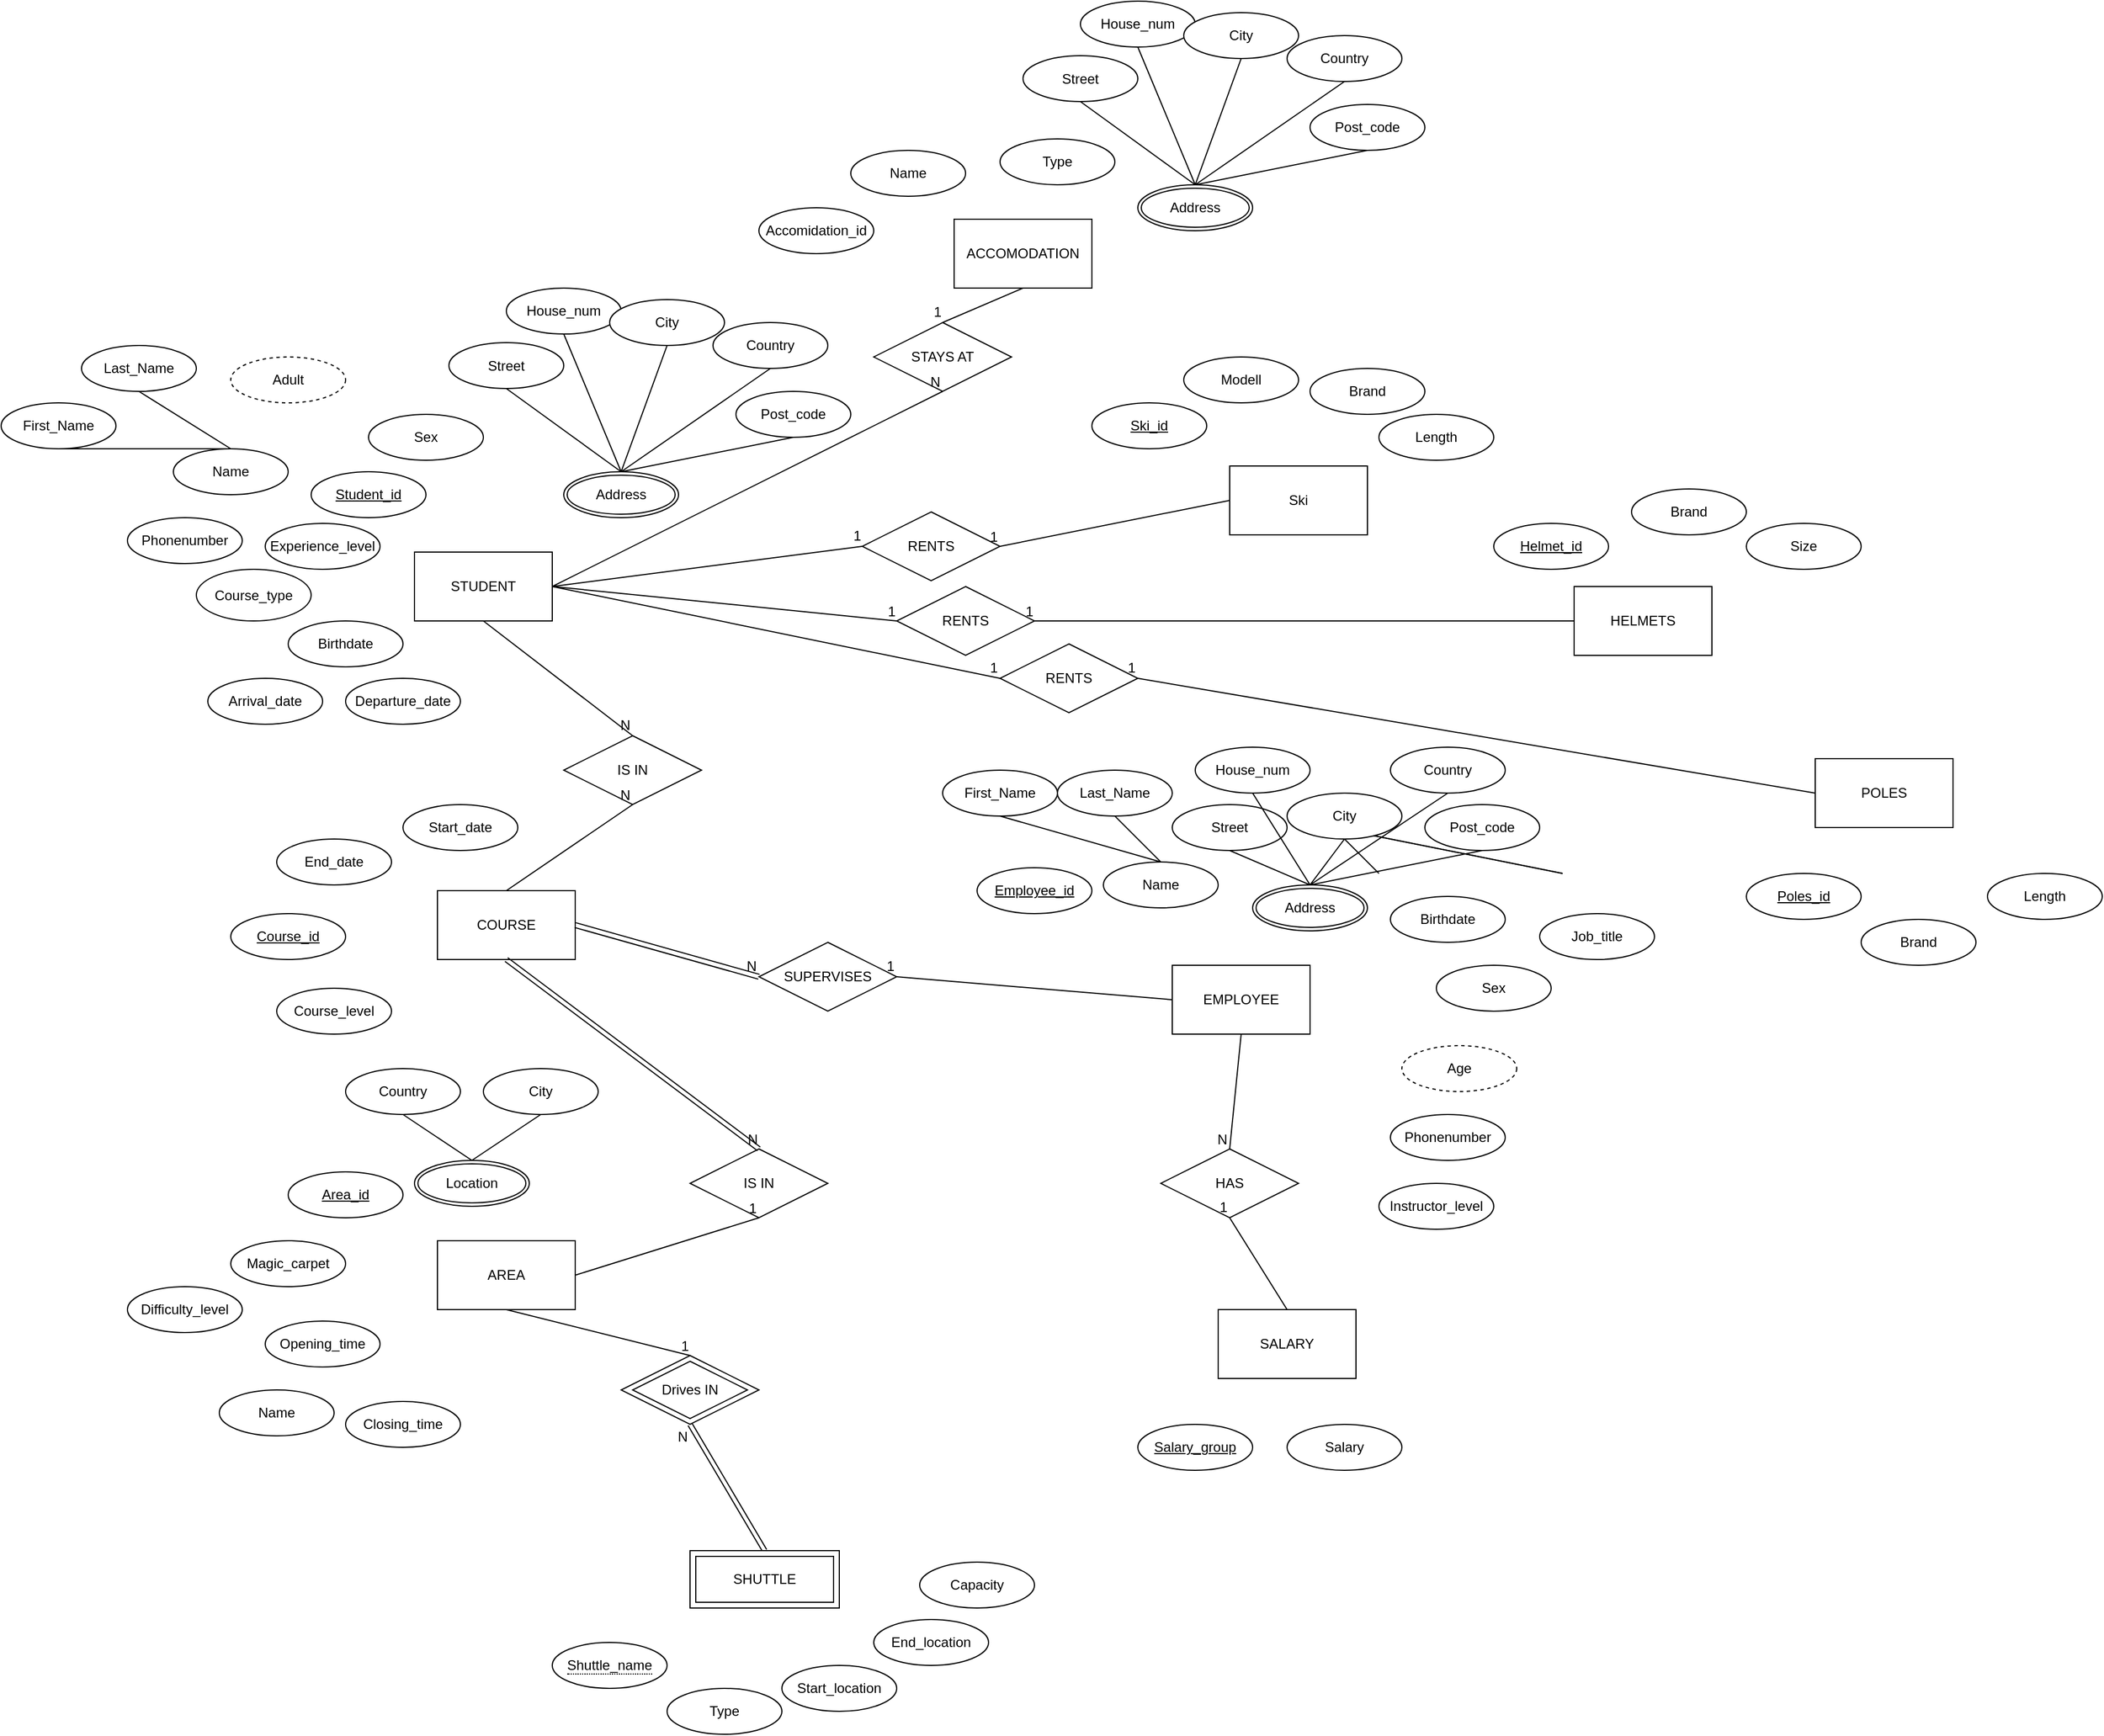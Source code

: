 <mxfile version="21.3.0" type="device">
  <diagram id="R2lEEEUBdFMjLlhIrx00" name="Page-1">
    <mxGraphModel dx="3429" dy="1834" grid="1" gridSize="10" guides="1" tooltips="1" connect="1" arrows="1" fold="1" page="0" pageScale="1" pageWidth="850" pageHeight="1100" math="0" shadow="0" extFonts="Permanent Marker^https://fonts.googleapis.com/css?family=Permanent+Marker">
      <root>
        <mxCell id="0" />
        <mxCell id="1" parent="0" />
        <mxCell id="_7YUsY37ZqRuh6ZpaFpD-2" value="STUDENT" style="rounded=0;whiteSpace=wrap;html=1;" parent="1" vertex="1">
          <mxGeometry x="-530" y="-130" width="120" height="60" as="geometry" />
        </mxCell>
        <mxCell id="_7YUsY37ZqRuh6ZpaFpD-3" value="Ski" style="rounded=0;whiteSpace=wrap;html=1;" parent="1" vertex="1">
          <mxGeometry x="180" y="-205" width="120" height="60" as="geometry" />
        </mxCell>
        <mxCell id="_7YUsY37ZqRuh6ZpaFpD-4" value="COURSE" style="rounded=0;whiteSpace=wrap;html=1;" parent="1" vertex="1">
          <mxGeometry x="-510" y="165" width="120" height="60" as="geometry" />
        </mxCell>
        <mxCell id="_7YUsY37ZqRuh6ZpaFpD-5" value="AREA" style="rounded=0;whiteSpace=wrap;html=1;" parent="1" vertex="1">
          <mxGeometry x="-510" y="470" width="120" height="60" as="geometry" />
        </mxCell>
        <mxCell id="_7YUsY37ZqRuh6ZpaFpD-7" value="EMPLOYEE" style="rounded=0;whiteSpace=wrap;html=1;" parent="1" vertex="1">
          <mxGeometry x="130" y="230" width="120" height="60" as="geometry" />
        </mxCell>
        <mxCell id="_7YUsY37ZqRuh6ZpaFpD-8" value="ACCOMODATION" style="rounded=0;whiteSpace=wrap;html=1;" parent="1" vertex="1">
          <mxGeometry x="-60" y="-420" width="120" height="60" as="geometry" />
        </mxCell>
        <mxCell id="_7YUsY37ZqRuh6ZpaFpD-13" value="Address" style="ellipse;shape=doubleEllipse;margin=3;whiteSpace=wrap;html=1;align=center;" parent="1" vertex="1">
          <mxGeometry x="-400" y="-200" width="100" height="40" as="geometry" />
        </mxCell>
        <mxCell id="_7YUsY37ZqRuh6ZpaFpD-14" value="Student_id" style="ellipse;whiteSpace=wrap;html=1;align=center;fontStyle=4;" parent="1" vertex="1">
          <mxGeometry x="-620" y="-200" width="100" height="40" as="geometry" />
        </mxCell>
        <mxCell id="_7YUsY37ZqRuh6ZpaFpD-15" value="Street" style="ellipse;whiteSpace=wrap;html=1;" parent="1" vertex="1">
          <mxGeometry x="-500" y="-312.5" width="100" height="40" as="geometry" />
        </mxCell>
        <mxCell id="_7YUsY37ZqRuh6ZpaFpD-16" value="House_num" style="ellipse;whiteSpace=wrap;html=1;" parent="1" vertex="1">
          <mxGeometry x="-450" y="-360" width="100" height="40" as="geometry" />
        </mxCell>
        <mxCell id="_7YUsY37ZqRuh6ZpaFpD-17" value="Post_code" style="ellipse;whiteSpace=wrap;html=1;" parent="1" vertex="1">
          <mxGeometry x="-250" y="-270" width="100" height="40" as="geometry" />
        </mxCell>
        <mxCell id="_7YUsY37ZqRuh6ZpaFpD-18" value="" style="endArrow=none;html=1;rounded=0;entryX=0.5;entryY=0;entryDx=0;entryDy=0;exitX=0.5;exitY=1;exitDx=0;exitDy=0;" parent="1" source="_7YUsY37ZqRuh6ZpaFpD-16" target="_7YUsY37ZqRuh6ZpaFpD-13" edge="1">
          <mxGeometry relative="1" as="geometry">
            <mxPoint x="-270" y="-170" as="sourcePoint" />
            <mxPoint x="-110" y="-170" as="targetPoint" />
          </mxGeometry>
        </mxCell>
        <mxCell id="_7YUsY37ZqRuh6ZpaFpD-19" value="" style="endArrow=none;html=1;rounded=0;exitX=0.5;exitY=0;exitDx=0;exitDy=0;entryX=0.5;entryY=1;entryDx=0;entryDy=0;" parent="1" source="_7YUsY37ZqRuh6ZpaFpD-13" target="_7YUsY37ZqRuh6ZpaFpD-15" edge="1">
          <mxGeometry relative="1" as="geometry">
            <mxPoint x="-270" y="-170" as="sourcePoint" />
            <mxPoint x="-110" y="-170" as="targetPoint" />
          </mxGeometry>
        </mxCell>
        <mxCell id="_7YUsY37ZqRuh6ZpaFpD-20" value="" style="endArrow=none;html=1;rounded=0;exitX=0.5;exitY=0;exitDx=0;exitDy=0;entryX=0.5;entryY=1;entryDx=0;entryDy=0;" parent="1" source="_7YUsY37ZqRuh6ZpaFpD-13" target="_7YUsY37ZqRuh6ZpaFpD-17" edge="1">
          <mxGeometry relative="1" as="geometry">
            <mxPoint x="-270" y="-170" as="sourcePoint" />
            <mxPoint x="-110" y="-170" as="targetPoint" />
          </mxGeometry>
        </mxCell>
        <mxCell id="_7YUsY37ZqRuh6ZpaFpD-21" value="Birthdate" style="ellipse;whiteSpace=wrap;html=1;" parent="1" vertex="1">
          <mxGeometry x="-640" y="-70" width="100" height="40" as="geometry" />
        </mxCell>
        <mxCell id="_7YUsY37ZqRuh6ZpaFpD-22" value="Phonenumber" style="ellipse;whiteSpace=wrap;html=1;" parent="1" vertex="1">
          <mxGeometry x="-780" y="-160" width="100" height="40" as="geometry" />
        </mxCell>
        <mxCell id="_7YUsY37ZqRuh6ZpaFpD-24" value="Sex" style="ellipse;whiteSpace=wrap;html=1;" parent="1" vertex="1">
          <mxGeometry x="-570" y="-250" width="100" height="40" as="geometry" />
        </mxCell>
        <mxCell id="_7YUsY37ZqRuh6ZpaFpD-27" value="Experience_level" style="ellipse;whiteSpace=wrap;html=1;" parent="1" vertex="1">
          <mxGeometry x="-660" y="-155" width="100" height="40" as="geometry" />
        </mxCell>
        <mxCell id="_7YUsY37ZqRuh6ZpaFpD-30" value="Course_type" style="ellipse;whiteSpace=wrap;html=1;" parent="1" vertex="1">
          <mxGeometry x="-720" y="-115" width="100" height="45" as="geometry" />
        </mxCell>
        <mxCell id="_7YUsY37ZqRuh6ZpaFpD-32" value="Adult" style="ellipse;whiteSpace=wrap;html=1;align=center;dashed=1;" parent="1" vertex="1">
          <mxGeometry x="-690" y="-300" width="100" height="40" as="geometry" />
        </mxCell>
        <mxCell id="_7YUsY37ZqRuh6ZpaFpD-35" value="Brand" style="ellipse;whiteSpace=wrap;html=1;align=center;" parent="1" vertex="1">
          <mxGeometry x="250" y="-290" width="100" height="40" as="geometry" />
        </mxCell>
        <mxCell id="_7YUsY37ZqRuh6ZpaFpD-36" value="Ski_id" style="ellipse;whiteSpace=wrap;html=1;align=center;fontStyle=4;" parent="1" vertex="1">
          <mxGeometry x="60" y="-260" width="100" height="40" as="geometry" />
        </mxCell>
        <mxCell id="_7YUsY37ZqRuh6ZpaFpD-41" value="Length" style="ellipse;whiteSpace=wrap;html=1;align=center;" parent="1" vertex="1">
          <mxGeometry x="310" y="-250" width="100" height="40" as="geometry" />
        </mxCell>
        <mxCell id="_7YUsY37ZqRuh6ZpaFpD-44" value="Country" style="ellipse;whiteSpace=wrap;html=1;align=center;" parent="1" vertex="1">
          <mxGeometry x="-590" y="320" width="100" height="40" as="geometry" />
        </mxCell>
        <mxCell id="_7YUsY37ZqRuh6ZpaFpD-45" value="Area_id" style="ellipse;whiteSpace=wrap;html=1;align=center;fontStyle=4;" parent="1" vertex="1">
          <mxGeometry x="-640" y="410" width="100" height="40" as="geometry" />
        </mxCell>
        <mxCell id="_7YUsY37ZqRuh6ZpaFpD-46" value="Name" style="ellipse;whiteSpace=wrap;html=1;align=center;" parent="1" vertex="1">
          <mxGeometry x="-700" y="600" width="100" height="40" as="geometry" />
        </mxCell>
        <mxCell id="_7YUsY37ZqRuh6ZpaFpD-47" value="Difficulty_level" style="ellipse;whiteSpace=wrap;html=1;align=center;" parent="1" vertex="1">
          <mxGeometry x="-780" y="510" width="100" height="40" as="geometry" />
        </mxCell>
        <mxCell id="_7YUsY37ZqRuh6ZpaFpD-48" value="Opening_time" style="ellipse;whiteSpace=wrap;html=1;align=center;" parent="1" vertex="1">
          <mxGeometry x="-660" y="540" width="100" height="40" as="geometry" />
        </mxCell>
        <mxCell id="_7YUsY37ZqRuh6ZpaFpD-49" value="Closing_time" style="ellipse;whiteSpace=wrap;html=1;align=center;" parent="1" vertex="1">
          <mxGeometry x="-590" y="610" width="100" height="40" as="geometry" />
        </mxCell>
        <mxCell id="_7YUsY37ZqRuh6ZpaFpD-50" value="Magic_carpet" style="ellipse;whiteSpace=wrap;html=1;align=center;" parent="1" vertex="1">
          <mxGeometry x="-690" y="470" width="100" height="40" as="geometry" />
        </mxCell>
        <mxCell id="_7YUsY37ZqRuh6ZpaFpD-51" value="Location" style="ellipse;shape=doubleEllipse;margin=3;whiteSpace=wrap;html=1;align=center;" parent="1" vertex="1">
          <mxGeometry x="-530" y="400" width="100" height="40" as="geometry" />
        </mxCell>
        <mxCell id="_7YUsY37ZqRuh6ZpaFpD-52" value="City" style="ellipse;whiteSpace=wrap;html=1;align=center;" parent="1" vertex="1">
          <mxGeometry x="-470" y="320" width="100" height="40" as="geometry" />
        </mxCell>
        <mxCell id="_7YUsY37ZqRuh6ZpaFpD-57" value="" style="endArrow=none;html=1;rounded=0;exitX=0.5;exitY=0;exitDx=0;exitDy=0;entryX=0.5;entryY=1;entryDx=0;entryDy=0;" parent="1" source="_7YUsY37ZqRuh6ZpaFpD-51" target="_7YUsY37ZqRuh6ZpaFpD-44" edge="1">
          <mxGeometry relative="1" as="geometry">
            <mxPoint x="-350" y="280" as="sourcePoint" />
            <mxPoint x="-190" y="280" as="targetPoint" />
          </mxGeometry>
        </mxCell>
        <mxCell id="_7YUsY37ZqRuh6ZpaFpD-58" value="" style="endArrow=none;html=1;rounded=0;exitX=0.5;exitY=0;exitDx=0;exitDy=0;entryX=0.5;entryY=1;entryDx=0;entryDy=0;" parent="1" source="_7YUsY37ZqRuh6ZpaFpD-51" target="_7YUsY37ZqRuh6ZpaFpD-52" edge="1">
          <mxGeometry relative="1" as="geometry">
            <mxPoint x="-350" y="280" as="sourcePoint" />
            <mxPoint x="-190" y="280" as="targetPoint" />
          </mxGeometry>
        </mxCell>
        <mxCell id="_7YUsY37ZqRuh6ZpaFpD-62" value="Start_location" style="ellipse;whiteSpace=wrap;html=1;align=center;" parent="1" vertex="1">
          <mxGeometry x="-210" y="840" width="100" height="40" as="geometry" />
        </mxCell>
        <mxCell id="_7YUsY37ZqRuh6ZpaFpD-63" value="End_location" style="ellipse;whiteSpace=wrap;html=1;align=center;" parent="1" vertex="1">
          <mxGeometry x="-130" y="800" width="100" height="40" as="geometry" />
        </mxCell>
        <mxCell id="_7YUsY37ZqRuh6ZpaFpD-64" value="Capacity" style="ellipse;whiteSpace=wrap;html=1;align=center;" parent="1" vertex="1">
          <mxGeometry x="-90" y="750" width="100" height="40" as="geometry" />
        </mxCell>
        <mxCell id="_7YUsY37ZqRuh6ZpaFpD-65" value="Type" style="ellipse;whiteSpace=wrap;html=1;align=center;" parent="1" vertex="1">
          <mxGeometry x="-310" y="860" width="100" height="40" as="geometry" />
        </mxCell>
        <mxCell id="_7YUsY37ZqRuh6ZpaFpD-66" value="Employee_id" style="ellipse;whiteSpace=wrap;html=1;align=center;fontStyle=4;" parent="1" vertex="1">
          <mxGeometry x="-40" y="145" width="100" height="40" as="geometry" />
        </mxCell>
        <mxCell id="_7YUsY37ZqRuh6ZpaFpD-68" value="Name" style="ellipse;whiteSpace=wrap;html=1;align=center;" parent="1" vertex="1">
          <mxGeometry x="70" y="140" width="100" height="40" as="geometry" />
        </mxCell>
        <mxCell id="_7YUsY37ZqRuh6ZpaFpD-73" value="" style="endArrow=none;html=1;rounded=0;entryX=0.5;entryY=0;entryDx=0;entryDy=0;exitX=0.5;exitY=1;exitDx=0;exitDy=0;" parent="1" source="_7YUsY37ZqRuh6ZpaFpD-71" edge="1">
          <mxGeometry relative="1" as="geometry">
            <mxPoint x="310" y="150" as="sourcePoint" />
            <mxPoint x="270" y="110" as="targetPoint" />
          </mxGeometry>
        </mxCell>
        <mxCell id="_7YUsY37ZqRuh6ZpaFpD-74" value="" style="endArrow=none;html=1;rounded=0;exitX=0.5;exitY=0;exitDx=0;exitDy=0;entryX=0.5;entryY=1;entryDx=0;entryDy=0;" parent="1" target="_7YUsY37ZqRuh6ZpaFpD-70" edge="1">
          <mxGeometry relative="1" as="geometry">
            <mxPoint x="270" y="110" as="sourcePoint" />
            <mxPoint x="470" y="150" as="targetPoint" />
          </mxGeometry>
        </mxCell>
        <mxCell id="_7YUsY37ZqRuh6ZpaFpD-75" value="" style="endArrow=none;html=1;rounded=0;exitX=0.5;exitY=0;exitDx=0;exitDy=0;entryX=0.5;entryY=1;entryDx=0;entryDy=0;" parent="1" target="_7YUsY37ZqRuh6ZpaFpD-72" edge="1">
          <mxGeometry relative="1" as="geometry">
            <mxPoint x="270" y="110" as="sourcePoint" />
            <mxPoint x="470" y="150" as="targetPoint" />
          </mxGeometry>
        </mxCell>
        <mxCell id="_7YUsY37ZqRuh6ZpaFpD-76" value="Birthdate" style="ellipse;whiteSpace=wrap;html=1;" parent="1" vertex="1">
          <mxGeometry x="320" y="170" width="100" height="40" as="geometry" />
        </mxCell>
        <mxCell id="_7YUsY37ZqRuh6ZpaFpD-77" value="Phonenumber" style="ellipse;whiteSpace=wrap;html=1;" parent="1" vertex="1">
          <mxGeometry x="320" y="360" width="100" height="40" as="geometry" />
        </mxCell>
        <mxCell id="_7YUsY37ZqRuh6ZpaFpD-78" value="Job_title" style="ellipse;whiteSpace=wrap;html=1;" parent="1" vertex="1">
          <mxGeometry x="450" y="185" width="100" height="40" as="geometry" />
        </mxCell>
        <mxCell id="_7YUsY37ZqRuh6ZpaFpD-79" value="Sex" style="ellipse;whiteSpace=wrap;html=1;" parent="1" vertex="1">
          <mxGeometry x="360" y="230" width="100" height="40" as="geometry" />
        </mxCell>
        <mxCell id="_7YUsY37ZqRuh6ZpaFpD-80" value="Age" style="ellipse;whiteSpace=wrap;html=1;align=center;dashed=1;" parent="1" vertex="1">
          <mxGeometry x="330" y="300" width="100" height="40" as="geometry" />
        </mxCell>
        <mxCell id="_7YUsY37ZqRuh6ZpaFpD-83" value="SALARY" style="rounded=0;whiteSpace=wrap;html=1;" parent="1" vertex="1">
          <mxGeometry x="170" y="530" width="120" height="60" as="geometry" />
        </mxCell>
        <mxCell id="_7YUsY37ZqRuh6ZpaFpD-84" value="Instructor_level" style="ellipse;whiteSpace=wrap;html=1;" parent="1" vertex="1">
          <mxGeometry x="310" y="420" width="100" height="40" as="geometry" />
        </mxCell>
        <mxCell id="_7YUsY37ZqRuh6ZpaFpD-87" value="Salary_group" style="ellipse;whiteSpace=wrap;html=1;align=center;fontStyle=4;" parent="1" vertex="1">
          <mxGeometry x="100" y="630" width="100" height="40" as="geometry" />
        </mxCell>
        <mxCell id="_7YUsY37ZqRuh6ZpaFpD-88" value="Salary" style="ellipse;whiteSpace=wrap;html=1;" parent="1" vertex="1">
          <mxGeometry x="230" y="630" width="100" height="40" as="geometry" />
        </mxCell>
        <mxCell id="_7YUsY37ZqRuh6ZpaFpD-89" value="Course_id" style="ellipse;whiteSpace=wrap;html=1;align=center;fontStyle=4;" parent="1" vertex="1">
          <mxGeometry x="-690" y="185" width="100" height="40" as="geometry" />
        </mxCell>
        <mxCell id="_7YUsY37ZqRuh6ZpaFpD-90" value="Course_level" style="ellipse;whiteSpace=wrap;html=1;" parent="1" vertex="1">
          <mxGeometry x="-650" y="250" width="100" height="40" as="geometry" />
        </mxCell>
        <mxCell id="_7YUsY37ZqRuh6ZpaFpD-91" value="Start_date" style="ellipse;whiteSpace=wrap;html=1;" parent="1" vertex="1">
          <mxGeometry x="-540" y="90" width="100" height="40" as="geometry" />
        </mxCell>
        <mxCell id="_7YUsY37ZqRuh6ZpaFpD-92" value="End_date" style="ellipse;whiteSpace=wrap;html=1;" parent="1" vertex="1">
          <mxGeometry x="-650" y="120" width="100" height="40" as="geometry" />
        </mxCell>
        <mxCell id="_7YUsY37ZqRuh6ZpaFpD-94" value="Accomidation_id" style="ellipse;whiteSpace=wrap;html=1;" parent="1" vertex="1">
          <mxGeometry x="-230" y="-430" width="100" height="40" as="geometry" />
        </mxCell>
        <mxCell id="_7YUsY37ZqRuh6ZpaFpD-103" value="Type" style="ellipse;whiteSpace=wrap;html=1;" parent="1" vertex="1">
          <mxGeometry x="-20" y="-490" width="100" height="40" as="geometry" />
        </mxCell>
        <mxCell id="_7YUsY37ZqRuh6ZpaFpD-104" value="Name" style="ellipse;whiteSpace=wrap;html=1;" parent="1" vertex="1">
          <mxGeometry x="-150" y="-480" width="100" height="40" as="geometry" />
        </mxCell>
        <mxCell id="_7YUsY37ZqRuh6ZpaFpD-105" value="RENTS" style="shape=rhombus;perimeter=rhombusPerimeter;whiteSpace=wrap;html=1;align=center;" parent="1" vertex="1">
          <mxGeometry x="-140" y="-165" width="120" height="60" as="geometry" />
        </mxCell>
        <mxCell id="_7YUsY37ZqRuh6ZpaFpD-115" value="IS IN" style="shape=rhombus;perimeter=rhombusPerimeter;whiteSpace=wrap;html=1;align=center;" parent="1" vertex="1">
          <mxGeometry x="-400" y="30" width="120" height="60" as="geometry" />
        </mxCell>
        <mxCell id="_7YUsY37ZqRuh6ZpaFpD-148" value="SUPERVISES" style="shape=rhombus;perimeter=rhombusPerimeter;whiteSpace=wrap;html=1;align=center;" parent="1" vertex="1">
          <mxGeometry x="-230" y="210" width="120" height="60" as="geometry" />
        </mxCell>
        <mxCell id="_7YUsY37ZqRuh6ZpaFpD-160" value="" style="endArrow=none;html=1;rounded=0;entryX=0;entryY=0.5;entryDx=0;entryDy=0;exitX=1;exitY=0.5;exitDx=0;exitDy=0;" parent="1" source="_7YUsY37ZqRuh6ZpaFpD-2" target="_7YUsY37ZqRuh6ZpaFpD-105" edge="1">
          <mxGeometry relative="1" as="geometry">
            <mxPoint x="-230" y="-100" as="sourcePoint" />
            <mxPoint x="-70" y="-100" as="targetPoint" />
          </mxGeometry>
        </mxCell>
        <mxCell id="_7YUsY37ZqRuh6ZpaFpD-161" value="1" style="resizable=0;html=1;whiteSpace=wrap;align=right;verticalAlign=bottom;" parent="_7YUsY37ZqRuh6ZpaFpD-160" connectable="0" vertex="1">
          <mxGeometry x="1" relative="1" as="geometry" />
        </mxCell>
        <mxCell id="_7YUsY37ZqRuh6ZpaFpD-162" value="HAS" style="shape=rhombus;perimeter=rhombusPerimeter;whiteSpace=wrap;html=1;align=center;" parent="1" vertex="1">
          <mxGeometry x="120" y="390" width="120" height="60" as="geometry" />
        </mxCell>
        <mxCell id="_7YUsY37ZqRuh6ZpaFpD-171" value="STAYS AT" style="shape=rhombus;perimeter=rhombusPerimeter;whiteSpace=wrap;html=1;align=center;" parent="1" vertex="1">
          <mxGeometry x="-130" y="-330" width="120" height="60" as="geometry" />
        </mxCell>
        <mxCell id="_7YUsY37ZqRuh6ZpaFpD-178" value="" style="endArrow=none;html=1;rounded=0;exitX=1;exitY=0.5;exitDx=0;exitDy=0;entryX=0.5;entryY=1;entryDx=0;entryDy=0;" parent="1" source="_7YUsY37ZqRuh6ZpaFpD-2" target="_7YUsY37ZqRuh6ZpaFpD-171" edge="1">
          <mxGeometry relative="1" as="geometry">
            <mxPoint x="-10" y="-170" as="sourcePoint" />
            <mxPoint x="100" y="-240" as="targetPoint" />
          </mxGeometry>
        </mxCell>
        <mxCell id="_7YUsY37ZqRuh6ZpaFpD-179" value="N" style="resizable=0;html=1;whiteSpace=wrap;align=right;verticalAlign=bottom;" parent="_7YUsY37ZqRuh6ZpaFpD-178" connectable="0" vertex="1">
          <mxGeometry x="1" relative="1" as="geometry" />
        </mxCell>
        <mxCell id="_7YUsY37ZqRuh6ZpaFpD-180" value="" style="endArrow=none;html=1;rounded=0;entryX=0.5;entryY=0;entryDx=0;entryDy=0;exitX=0.5;exitY=1;exitDx=0;exitDy=0;" parent="1" source="_7YUsY37ZqRuh6ZpaFpD-8" target="_7YUsY37ZqRuh6ZpaFpD-171" edge="1">
          <mxGeometry relative="1" as="geometry">
            <mxPoint x="-10" y="-170" as="sourcePoint" />
            <mxPoint x="150" y="-170" as="targetPoint" />
          </mxGeometry>
        </mxCell>
        <mxCell id="_7YUsY37ZqRuh6ZpaFpD-181" value="1" style="resizable=0;html=1;whiteSpace=wrap;align=right;verticalAlign=bottom;" parent="_7YUsY37ZqRuh6ZpaFpD-180" connectable="0" vertex="1">
          <mxGeometry x="1" relative="1" as="geometry" />
        </mxCell>
        <mxCell id="_7YUsY37ZqRuh6ZpaFpD-182" value="IS IN" style="shape=rhombus;perimeter=rhombusPerimeter;whiteSpace=wrap;html=1;align=center;" parent="1" vertex="1">
          <mxGeometry x="-290" y="390" width="120" height="60" as="geometry" />
        </mxCell>
        <mxCell id="_7YUsY37ZqRuh6ZpaFpD-187" value="" style="endArrow=none;html=1;rounded=0;exitX=1;exitY=0.5;exitDx=0;exitDy=0;entryX=0.5;entryY=1;entryDx=0;entryDy=0;" parent="1" source="_7YUsY37ZqRuh6ZpaFpD-5" target="_7YUsY37ZqRuh6ZpaFpD-182" edge="1">
          <mxGeometry relative="1" as="geometry">
            <mxPoint x="-250" y="640" as="sourcePoint" />
            <mxPoint x="-90" y="640" as="targetPoint" />
          </mxGeometry>
        </mxCell>
        <mxCell id="_7YUsY37ZqRuh6ZpaFpD-188" value="1" style="resizable=0;html=1;whiteSpace=wrap;align=right;verticalAlign=bottom;" parent="_7YUsY37ZqRuh6ZpaFpD-187" connectable="0" vertex="1">
          <mxGeometry x="1" relative="1" as="geometry" />
        </mxCell>
        <mxCell id="_7YUsY37ZqRuh6ZpaFpD-192" value="" style="shape=rhombus;perimeter=rhombusPerimeter;whiteSpace=wrap;html=1;align=center;" parent="1" vertex="1">
          <mxGeometry x="-350" y="570" width="120" height="60" as="geometry" />
        </mxCell>
        <mxCell id="_7YUsY37ZqRuh6ZpaFpD-196" value="" style="endArrow=none;html=1;rounded=0;exitX=0.5;exitY=1;exitDx=0;exitDy=0;entryX=0.5;entryY=0;entryDx=0;entryDy=0;" parent="1" source="_7YUsY37ZqRuh6ZpaFpD-5" target="_7YUsY37ZqRuh6ZpaFpD-192" edge="1">
          <mxGeometry relative="1" as="geometry">
            <mxPoint x="-250" y="640" as="sourcePoint" />
            <mxPoint x="-90" y="640" as="targetPoint" />
          </mxGeometry>
        </mxCell>
        <mxCell id="_7YUsY37ZqRuh6ZpaFpD-197" value="1" style="resizable=0;html=1;whiteSpace=wrap;align=right;verticalAlign=bottom;" parent="_7YUsY37ZqRuh6ZpaFpD-196" connectable="0" vertex="1">
          <mxGeometry x="1" relative="1" as="geometry" />
        </mxCell>
        <mxCell id="_7YUsY37ZqRuh6ZpaFpD-198" value="" style="shape=link;html=1;rounded=0;exitX=0.5;exitY=0;exitDx=0;exitDy=0;entryX=0.5;entryY=1;entryDx=0;entryDy=0;" parent="1" source="_7YUsY37ZqRuh6ZpaFpD-202" target="_7YUsY37ZqRuh6ZpaFpD-192" edge="1">
          <mxGeometry relative="1" as="geometry">
            <mxPoint x="-240" y="730" as="sourcePoint" />
            <mxPoint x="-120" y="680" as="targetPoint" />
          </mxGeometry>
        </mxCell>
        <mxCell id="_7YUsY37ZqRuh6ZpaFpD-199" value="N" style="resizable=0;html=1;whiteSpace=wrap;align=right;verticalAlign=bottom;" parent="_7YUsY37ZqRuh6ZpaFpD-198" connectable="0" vertex="1">
          <mxGeometry x="1" relative="1" as="geometry">
            <mxPoint y="20" as="offset" />
          </mxGeometry>
        </mxCell>
        <mxCell id="_7YUsY37ZqRuh6ZpaFpD-200" value="" style="shape=link;html=1;rounded=0;exitX=0.5;exitY=1;exitDx=0;exitDy=0;entryX=0.5;entryY=0;entryDx=0;entryDy=0;" parent="1" source="_7YUsY37ZqRuh6ZpaFpD-4" target="_7YUsY37ZqRuh6ZpaFpD-182" edge="1">
          <mxGeometry relative="1" as="geometry">
            <mxPoint x="-250" y="340" as="sourcePoint" />
            <mxPoint x="-90" y="340" as="targetPoint" />
          </mxGeometry>
        </mxCell>
        <mxCell id="_7YUsY37ZqRuh6ZpaFpD-201" value="N" style="resizable=0;html=1;whiteSpace=wrap;align=right;verticalAlign=bottom;" parent="_7YUsY37ZqRuh6ZpaFpD-200" connectable="0" vertex="1">
          <mxGeometry x="1" relative="1" as="geometry" />
        </mxCell>
        <mxCell id="_7YUsY37ZqRuh6ZpaFpD-202" value="SHUTTLE" style="shape=ext;margin=3;double=1;whiteSpace=wrap;html=1;align=center;" parent="1" vertex="1">
          <mxGeometry x="-290" y="740" width="130" height="50" as="geometry" />
        </mxCell>
        <mxCell id="_7YUsY37ZqRuh6ZpaFpD-203" value="&lt;span style=&quot;border-bottom: 1px dotted&quot;&gt;Shuttle_name&lt;/span&gt;" style="ellipse;whiteSpace=wrap;html=1;align=center;" parent="1" vertex="1">
          <mxGeometry x="-410" y="820" width="100" height="40" as="geometry" />
        </mxCell>
        <mxCell id="BchM0v5HkjgXGt6HoBju-3" value="" style="endArrow=none;html=1;rounded=0;exitX=0.5;exitY=1;exitDx=0;exitDy=0;entryX=0.5;entryY=0;entryDx=0;entryDy=0;" parent="1" source="_7YUsY37ZqRuh6ZpaFpD-7" target="_7YUsY37ZqRuh6ZpaFpD-162" edge="1">
          <mxGeometry relative="1" as="geometry">
            <mxPoint x="-40" y="580" as="sourcePoint" />
            <mxPoint x="120" y="580" as="targetPoint" />
          </mxGeometry>
        </mxCell>
        <mxCell id="BchM0v5HkjgXGt6HoBju-4" value="N" style="resizable=0;html=1;whiteSpace=wrap;align=right;verticalAlign=bottom;" parent="BchM0v5HkjgXGt6HoBju-3" connectable="0" vertex="1">
          <mxGeometry x="1" relative="1" as="geometry" />
        </mxCell>
        <mxCell id="BchM0v5HkjgXGt6HoBju-5" value="" style="endArrow=none;html=1;rounded=0;entryX=0.5;entryY=1;entryDx=0;entryDy=0;exitX=0.5;exitY=0;exitDx=0;exitDy=0;" parent="1" source="_7YUsY37ZqRuh6ZpaFpD-83" target="_7YUsY37ZqRuh6ZpaFpD-162" edge="1">
          <mxGeometry relative="1" as="geometry">
            <mxPoint x="270" y="460" as="sourcePoint" />
            <mxPoint x="270" y="520" as="targetPoint" />
          </mxGeometry>
        </mxCell>
        <mxCell id="BchM0v5HkjgXGt6HoBju-6" value="1" style="resizable=0;html=1;whiteSpace=wrap;align=right;verticalAlign=bottom;" parent="BchM0v5HkjgXGt6HoBju-5" connectable="0" vertex="1">
          <mxGeometry x="1" relative="1" as="geometry" />
        </mxCell>
        <mxCell id="BchM0v5HkjgXGt6HoBju-7" value="" style="shape=link;html=1;rounded=0;width=-4.286;exitX=1;exitY=0.5;exitDx=0;exitDy=0;entryX=0;entryY=0.5;entryDx=0;entryDy=0;" parent="1" source="_7YUsY37ZqRuh6ZpaFpD-4" target="_7YUsY37ZqRuh6ZpaFpD-148" edge="1">
          <mxGeometry relative="1" as="geometry">
            <mxPoint x="-40" y="150" as="sourcePoint" />
            <mxPoint x="120" y="150" as="targetPoint" />
          </mxGeometry>
        </mxCell>
        <mxCell id="BchM0v5HkjgXGt6HoBju-8" value="N" style="resizable=0;html=1;whiteSpace=wrap;align=right;verticalAlign=bottom;" parent="BchM0v5HkjgXGt6HoBju-7" connectable="0" vertex="1">
          <mxGeometry x="1" relative="1" as="geometry" />
        </mxCell>
        <mxCell id="BchM0v5HkjgXGt6HoBju-11" value="" style="endArrow=none;html=1;rounded=0;entryX=1;entryY=0.5;entryDx=0;entryDy=0;exitX=0;exitY=0.5;exitDx=0;exitDy=0;" parent="1" source="_7YUsY37ZqRuh6ZpaFpD-7" target="_7YUsY37ZqRuh6ZpaFpD-148" edge="1">
          <mxGeometry relative="1" as="geometry">
            <mxPoint x="-40" y="150" as="sourcePoint" />
            <mxPoint x="120" y="150" as="targetPoint" />
          </mxGeometry>
        </mxCell>
        <mxCell id="BchM0v5HkjgXGt6HoBju-12" value="1" style="resizable=0;html=1;whiteSpace=wrap;align=right;verticalAlign=bottom;" parent="BchM0v5HkjgXGt6HoBju-11" connectable="0" vertex="1">
          <mxGeometry x="1" relative="1" as="geometry" />
        </mxCell>
        <mxCell id="BchM0v5HkjgXGt6HoBju-13" value="" style="endArrow=none;html=1;rounded=0;entryX=0.5;entryY=1;entryDx=0;entryDy=0;exitX=0.5;exitY=0;exitDx=0;exitDy=0;" parent="1" source="_7YUsY37ZqRuh6ZpaFpD-4" target="_7YUsY37ZqRuh6ZpaFpD-115" edge="1">
          <mxGeometry relative="1" as="geometry">
            <mxPoint x="-40" y="40" as="sourcePoint" />
            <mxPoint x="120" y="40" as="targetPoint" />
          </mxGeometry>
        </mxCell>
        <mxCell id="BchM0v5HkjgXGt6HoBju-14" value="N" style="resizable=0;html=1;whiteSpace=wrap;align=right;verticalAlign=bottom;" parent="BchM0v5HkjgXGt6HoBju-13" connectable="0" vertex="1">
          <mxGeometry x="1" relative="1" as="geometry" />
        </mxCell>
        <mxCell id="BchM0v5HkjgXGt6HoBju-15" value="" style="endArrow=none;html=1;rounded=0;entryX=0.5;entryY=0;entryDx=0;entryDy=0;exitX=0.5;exitY=1;exitDx=0;exitDy=0;" parent="1" source="_7YUsY37ZqRuh6ZpaFpD-2" target="_7YUsY37ZqRuh6ZpaFpD-115" edge="1">
          <mxGeometry relative="1" as="geometry">
            <mxPoint x="-40" y="40" as="sourcePoint" />
            <mxPoint x="120" y="40" as="targetPoint" />
          </mxGeometry>
        </mxCell>
        <mxCell id="BchM0v5HkjgXGt6HoBju-16" value="N" style="resizable=0;html=1;whiteSpace=wrap;align=right;verticalAlign=bottom;" parent="BchM0v5HkjgXGt6HoBju-15" connectable="0" vertex="1">
          <mxGeometry x="1" relative="1" as="geometry" />
        </mxCell>
        <mxCell id="BchM0v5HkjgXGt6HoBju-23" value="" style="endArrow=none;html=1;rounded=0;entryX=1;entryY=0.5;entryDx=0;entryDy=0;exitX=0;exitY=0.5;exitDx=0;exitDy=0;" parent="1" source="_7YUsY37ZqRuh6ZpaFpD-3" target="_7YUsY37ZqRuh6ZpaFpD-105" edge="1">
          <mxGeometry relative="1" as="geometry">
            <mxPoint x="-400" y="-90" as="sourcePoint" />
            <mxPoint x="-190" y="-105" as="targetPoint" />
          </mxGeometry>
        </mxCell>
        <mxCell id="BchM0v5HkjgXGt6HoBju-24" value="1" style="resizable=0;html=1;whiteSpace=wrap;align=right;verticalAlign=bottom;" parent="BchM0v5HkjgXGt6HoBju-23" connectable="0" vertex="1">
          <mxGeometry x="1" relative="1" as="geometry" />
        </mxCell>
        <mxCell id="BchM0v5HkjgXGt6HoBju-26" value="HELMETS" style="rounded=0;whiteSpace=wrap;html=1;" parent="1" vertex="1">
          <mxGeometry x="480" y="-100" width="120" height="60" as="geometry" />
        </mxCell>
        <mxCell id="BchM0v5HkjgXGt6HoBju-27" value="Brand" style="ellipse;whiteSpace=wrap;html=1;align=center;" parent="1" vertex="1">
          <mxGeometry x="530" y="-185" width="100" height="40" as="geometry" />
        </mxCell>
        <mxCell id="BchM0v5HkjgXGt6HoBju-28" value="Helmet_id" style="ellipse;whiteSpace=wrap;html=1;align=center;fontStyle=4;" parent="1" vertex="1">
          <mxGeometry x="410" y="-155" width="100" height="40" as="geometry" />
        </mxCell>
        <mxCell id="BchM0v5HkjgXGt6HoBju-29" value="Size" style="ellipse;whiteSpace=wrap;html=1;align=center;" parent="1" vertex="1">
          <mxGeometry x="630" y="-155" width="100" height="40" as="geometry" />
        </mxCell>
        <mxCell id="BchM0v5HkjgXGt6HoBju-30" value="RENTS" style="shape=rhombus;perimeter=rhombusPerimeter;whiteSpace=wrap;html=1;align=center;" parent="1" vertex="1">
          <mxGeometry x="-110" y="-100" width="120" height="60" as="geometry" />
        </mxCell>
        <mxCell id="BchM0v5HkjgXGt6HoBju-31" value="" style="endArrow=none;html=1;rounded=0;entryX=0;entryY=0.5;entryDx=0;entryDy=0;exitX=1;exitY=0.5;exitDx=0;exitDy=0;" parent="1" source="_7YUsY37ZqRuh6ZpaFpD-2" target="BchM0v5HkjgXGt6HoBju-30" edge="1">
          <mxGeometry relative="1" as="geometry">
            <mxPoint x="-380" y="-35" as="sourcePoint" />
            <mxPoint x="-40" y="-35" as="targetPoint" />
          </mxGeometry>
        </mxCell>
        <mxCell id="BchM0v5HkjgXGt6HoBju-32" value="1" style="resizable=0;html=1;whiteSpace=wrap;align=right;verticalAlign=bottom;" parent="BchM0v5HkjgXGt6HoBju-31" connectable="0" vertex="1">
          <mxGeometry x="1" relative="1" as="geometry" />
        </mxCell>
        <mxCell id="BchM0v5HkjgXGt6HoBju-33" value="" style="endArrow=none;html=1;rounded=0;entryX=1;entryY=0.5;entryDx=0;entryDy=0;exitX=0;exitY=0.5;exitDx=0;exitDy=0;" parent="1" source="BchM0v5HkjgXGt6HoBju-26" target="BchM0v5HkjgXGt6HoBju-30" edge="1">
          <mxGeometry relative="1" as="geometry">
            <mxPoint x="210" y="-90" as="sourcePoint" />
            <mxPoint x="-160" y="-40" as="targetPoint" />
          </mxGeometry>
        </mxCell>
        <mxCell id="BchM0v5HkjgXGt6HoBju-34" value="1" style="resizable=0;html=1;whiteSpace=wrap;align=right;verticalAlign=bottom;" parent="BchM0v5HkjgXGt6HoBju-33" connectable="0" vertex="1">
          <mxGeometry x="1" relative="1" as="geometry" />
        </mxCell>
        <mxCell id="BchM0v5HkjgXGt6HoBju-35" value="POLES" style="rounded=0;whiteSpace=wrap;html=1;" parent="1" vertex="1">
          <mxGeometry x="690" y="50" width="120" height="60" as="geometry" />
        </mxCell>
        <mxCell id="BchM0v5HkjgXGt6HoBju-36" value="Brand" style="ellipse;whiteSpace=wrap;html=1;align=center;" parent="1" vertex="1">
          <mxGeometry x="730" y="190" width="100" height="40" as="geometry" />
        </mxCell>
        <mxCell id="BchM0v5HkjgXGt6HoBju-37" value="Poles_id" style="ellipse;whiteSpace=wrap;html=1;align=center;fontStyle=4;" parent="1" vertex="1">
          <mxGeometry x="630" y="150" width="100" height="40" as="geometry" />
        </mxCell>
        <mxCell id="BchM0v5HkjgXGt6HoBju-38" value="Length" style="ellipse;whiteSpace=wrap;html=1;align=center;" parent="1" vertex="1">
          <mxGeometry x="840" y="150" width="100" height="40" as="geometry" />
        </mxCell>
        <mxCell id="BchM0v5HkjgXGt6HoBju-39" value="RENTS" style="shape=rhombus;perimeter=rhombusPerimeter;whiteSpace=wrap;html=1;align=center;" parent="1" vertex="1">
          <mxGeometry x="-20" y="-50" width="120" height="60" as="geometry" />
        </mxCell>
        <mxCell id="BchM0v5HkjgXGt6HoBju-40" value="" style="endArrow=none;html=1;rounded=0;entryX=0;entryY=0.5;entryDx=0;entryDy=0;exitX=1;exitY=0.5;exitDx=0;exitDy=0;" parent="1" source="_7YUsY37ZqRuh6ZpaFpD-2" target="BchM0v5HkjgXGt6HoBju-39" edge="1">
          <mxGeometry relative="1" as="geometry">
            <mxPoint x="-200" y="50" as="sourcePoint" />
            <mxPoint x="170" y="115" as="targetPoint" />
          </mxGeometry>
        </mxCell>
        <mxCell id="BchM0v5HkjgXGt6HoBju-41" value="1" style="resizable=0;html=1;whiteSpace=wrap;align=right;verticalAlign=bottom;" parent="BchM0v5HkjgXGt6HoBju-40" connectable="0" vertex="1">
          <mxGeometry x="1" relative="1" as="geometry" />
        </mxCell>
        <mxCell id="BchM0v5HkjgXGt6HoBju-42" value="" style="endArrow=none;html=1;rounded=0;entryX=1;entryY=0.5;entryDx=0;entryDy=0;exitX=0;exitY=0.5;exitDx=0;exitDy=0;" parent="1" source="BchM0v5HkjgXGt6HoBju-35" target="BchM0v5HkjgXGt6HoBju-39" edge="1">
          <mxGeometry relative="1" as="geometry">
            <mxPoint x="420" y="60" as="sourcePoint" />
            <mxPoint x="50" y="110" as="targetPoint" />
          </mxGeometry>
        </mxCell>
        <mxCell id="BchM0v5HkjgXGt6HoBju-43" value="1" style="resizable=0;html=1;whiteSpace=wrap;align=right;verticalAlign=bottom;" parent="BchM0v5HkjgXGt6HoBju-42" connectable="0" vertex="1">
          <mxGeometry x="1" relative="1" as="geometry" />
        </mxCell>
        <mxCell id="BchM0v5HkjgXGt6HoBju-44" value="Drives IN" style="shape=rhombus;perimeter=rhombusPerimeter;whiteSpace=wrap;html=1;align=center;" parent="1" vertex="1">
          <mxGeometry x="-340" y="575" width="100" height="50" as="geometry" />
        </mxCell>
        <mxCell id="BchM0v5HkjgXGt6HoBju-45" value="First_Name" style="ellipse;whiteSpace=wrap;html=1;" parent="1" vertex="1">
          <mxGeometry x="-70" y="60" width="100" height="40" as="geometry" />
        </mxCell>
        <mxCell id="BchM0v5HkjgXGt6HoBju-46" value="Last_Name" style="ellipse;whiteSpace=wrap;html=1;" parent="1" vertex="1">
          <mxGeometry x="30" y="60" width="100" height="40" as="geometry" />
        </mxCell>
        <mxCell id="BchM0v5HkjgXGt6HoBju-47" value="" style="endArrow=none;html=1;rounded=0;exitX=0.5;exitY=1;exitDx=0;exitDy=0;entryX=0.5;entryY=0;entryDx=0;entryDy=0;" parent="1" source="BchM0v5HkjgXGt6HoBju-46" target="_7YUsY37ZqRuh6ZpaFpD-68" edge="1">
          <mxGeometry relative="1" as="geometry">
            <mxPoint x="130" y="150" as="sourcePoint" />
            <mxPoint x="120" y="130" as="targetPoint" />
          </mxGeometry>
        </mxCell>
        <mxCell id="BchM0v5HkjgXGt6HoBju-48" value="" style="endArrow=none;html=1;rounded=0;exitX=0.5;exitY=0;exitDx=0;exitDy=0;entryX=0.5;entryY=1;entryDx=0;entryDy=0;" parent="1" source="_7YUsY37ZqRuh6ZpaFpD-68" target="BchM0v5HkjgXGt6HoBju-45" edge="1">
          <mxGeometry relative="1" as="geometry">
            <mxPoint x="90" y="110" as="sourcePoint" />
            <mxPoint x="290" y="150" as="targetPoint" />
          </mxGeometry>
        </mxCell>
        <mxCell id="BchM0v5HkjgXGt6HoBju-49" value="Name" style="ellipse;whiteSpace=wrap;html=1;align=center;" parent="1" vertex="1">
          <mxGeometry x="-740" y="-220" width="100" height="40" as="geometry" />
        </mxCell>
        <mxCell id="BchM0v5HkjgXGt6HoBju-50" value="First_Name" style="ellipse;whiteSpace=wrap;html=1;" parent="1" vertex="1">
          <mxGeometry x="-890" y="-260" width="100" height="40" as="geometry" />
        </mxCell>
        <mxCell id="BchM0v5HkjgXGt6HoBju-51" value="Last_Name" style="ellipse;whiteSpace=wrap;html=1;" parent="1" vertex="1">
          <mxGeometry x="-820" y="-310" width="100" height="40" as="geometry" />
        </mxCell>
        <mxCell id="BchM0v5HkjgXGt6HoBju-52" value="" style="endArrow=none;html=1;rounded=0;exitX=0.5;exitY=1;exitDx=0;exitDy=0;entryX=0.5;entryY=0;entryDx=0;entryDy=0;" parent="1" source="BchM0v5HkjgXGt6HoBju-51" target="BchM0v5HkjgXGt6HoBju-49" edge="1">
          <mxGeometry relative="1" as="geometry">
            <mxPoint x="-680" y="-210" as="sourcePoint" />
            <mxPoint x="-690" y="-230" as="targetPoint" />
          </mxGeometry>
        </mxCell>
        <mxCell id="BchM0v5HkjgXGt6HoBju-53" value="" style="endArrow=none;html=1;rounded=0;exitX=0.5;exitY=0;exitDx=0;exitDy=0;entryX=0.5;entryY=1;entryDx=0;entryDy=0;" parent="1" source="BchM0v5HkjgXGt6HoBju-49" target="BchM0v5HkjgXGt6HoBju-50" edge="1">
          <mxGeometry relative="1" as="geometry">
            <mxPoint x="-720" y="-250" as="sourcePoint" />
            <mxPoint x="-520" y="-210" as="targetPoint" />
          </mxGeometry>
        </mxCell>
        <mxCell id="Y5xDJYC6LvKC5Z9svkRs-1" value="Modell" style="ellipse;whiteSpace=wrap;html=1;align=center;" parent="1" vertex="1">
          <mxGeometry x="140" y="-300" width="100" height="40" as="geometry" />
        </mxCell>
        <mxCell id="Y5xDJYC6LvKC5Z9svkRs-3" value="Arrival_date" style="ellipse;whiteSpace=wrap;html=1;" parent="1" vertex="1">
          <mxGeometry x="-710" y="-20" width="100" height="40" as="geometry" />
        </mxCell>
        <mxCell id="Y5xDJYC6LvKC5Z9svkRs-4" value="Departure_date" style="ellipse;whiteSpace=wrap;html=1;" parent="1" vertex="1">
          <mxGeometry x="-590" y="-20" width="100" height="40" as="geometry" />
        </mxCell>
        <mxCell id="mtELeGEA9m5529zmG4a9-1" value="City" style="ellipse;whiteSpace=wrap;html=1;" vertex="1" parent="1">
          <mxGeometry x="-360" y="-350" width="100" height="40" as="geometry" />
        </mxCell>
        <mxCell id="mtELeGEA9m5529zmG4a9-2" value="" style="endArrow=none;html=1;rounded=0;entryX=0.5;entryY=0;entryDx=0;entryDy=0;exitX=0.5;exitY=1;exitDx=0;exitDy=0;" edge="1" parent="1" source="mtELeGEA9m5529zmG4a9-1" target="_7YUsY37ZqRuh6ZpaFpD-13">
          <mxGeometry relative="1" as="geometry">
            <mxPoint x="-210" y="-202.5" as="sourcePoint" />
            <mxPoint x="-300" y="-167.5" as="targetPoint" />
          </mxGeometry>
        </mxCell>
        <mxCell id="mtELeGEA9m5529zmG4a9-3" value="Country" style="ellipse;whiteSpace=wrap;html=1;" vertex="1" parent="1">
          <mxGeometry x="-270" y="-330" width="100" height="40" as="geometry" />
        </mxCell>
        <mxCell id="mtELeGEA9m5529zmG4a9-4" value="" style="endArrow=none;html=1;rounded=0;entryX=0.5;entryY=0;entryDx=0;entryDy=0;exitX=0.5;exitY=1;exitDx=0;exitDy=0;" edge="1" parent="1" source="mtELeGEA9m5529zmG4a9-3" target="_7YUsY37ZqRuh6ZpaFpD-13">
          <mxGeometry relative="1" as="geometry">
            <mxPoint x="-120" y="-187.5" as="sourcePoint" />
            <mxPoint x="-260" y="-185" as="targetPoint" />
          </mxGeometry>
        </mxCell>
        <mxCell id="mtELeGEA9m5529zmG4a9-5" value="Address" style="ellipse;shape=doubleEllipse;margin=3;whiteSpace=wrap;html=1;align=center;" vertex="1" parent="1">
          <mxGeometry x="200" y="160" width="100" height="40" as="geometry" />
        </mxCell>
        <mxCell id="mtELeGEA9m5529zmG4a9-6" value="Street" style="ellipse;whiteSpace=wrap;html=1;" vertex="1" parent="1">
          <mxGeometry x="130" y="90" width="100" height="40" as="geometry" />
        </mxCell>
        <mxCell id="mtELeGEA9m5529zmG4a9-7" value="House_num" style="ellipse;whiteSpace=wrap;html=1;" vertex="1" parent="1">
          <mxGeometry x="150" y="40" width="100" height="40" as="geometry" />
        </mxCell>
        <mxCell id="mtELeGEA9m5529zmG4a9-8" value="Post_code" style="ellipse;whiteSpace=wrap;html=1;" vertex="1" parent="1">
          <mxGeometry x="350" y="90" width="100" height="40" as="geometry" />
        </mxCell>
        <mxCell id="mtELeGEA9m5529zmG4a9-9" value="" style="endArrow=none;html=1;rounded=0;entryX=0.5;entryY=0;entryDx=0;entryDy=0;exitX=0.5;exitY=1;exitDx=0;exitDy=0;" edge="1" parent="1" source="mtELeGEA9m5529zmG4a9-7" target="mtELeGEA9m5529zmG4a9-5">
          <mxGeometry relative="1" as="geometry">
            <mxPoint x="330" y="190" as="sourcePoint" />
            <mxPoint x="490" y="190" as="targetPoint" />
          </mxGeometry>
        </mxCell>
        <mxCell id="mtELeGEA9m5529zmG4a9-10" value="" style="endArrow=none;html=1;rounded=0;exitX=0.5;exitY=0;exitDx=0;exitDy=0;entryX=0.5;entryY=1;entryDx=0;entryDy=0;" edge="1" parent="1" source="mtELeGEA9m5529zmG4a9-5" target="mtELeGEA9m5529zmG4a9-6">
          <mxGeometry relative="1" as="geometry">
            <mxPoint x="330" y="190" as="sourcePoint" />
            <mxPoint x="490" y="190" as="targetPoint" />
          </mxGeometry>
        </mxCell>
        <mxCell id="mtELeGEA9m5529zmG4a9-11" value="" style="endArrow=none;html=1;rounded=0;exitX=0.5;exitY=0;exitDx=0;exitDy=0;entryX=0.5;entryY=1;entryDx=0;entryDy=0;" edge="1" parent="1" source="mtELeGEA9m5529zmG4a9-5" target="mtELeGEA9m5529zmG4a9-8">
          <mxGeometry relative="1" as="geometry">
            <mxPoint x="330" y="190" as="sourcePoint" />
            <mxPoint x="490" y="190" as="targetPoint" />
          </mxGeometry>
        </mxCell>
        <mxCell id="mtELeGEA9m5529zmG4a9-12" value="City" style="ellipse;whiteSpace=wrap;html=1;" vertex="1" parent="1">
          <mxGeometry x="230" y="80" width="100" height="40" as="geometry" />
        </mxCell>
        <mxCell id="mtELeGEA9m5529zmG4a9-13" value="" style="endArrow=none;html=1;rounded=0;entryX=0.5;entryY=0;entryDx=0;entryDy=0;exitX=0.5;exitY=1;exitDx=0;exitDy=0;" edge="1" parent="1" source="mtELeGEA9m5529zmG4a9-12" target="mtELeGEA9m5529zmG4a9-5">
          <mxGeometry relative="1" as="geometry">
            <mxPoint x="390" y="157.5" as="sourcePoint" />
            <mxPoint x="300" y="192.5" as="targetPoint" />
          </mxGeometry>
        </mxCell>
        <mxCell id="mtELeGEA9m5529zmG4a9-14" value="Country" style="ellipse;whiteSpace=wrap;html=1;" vertex="1" parent="1">
          <mxGeometry x="320" y="40" width="100" height="40" as="geometry" />
        </mxCell>
        <mxCell id="mtELeGEA9m5529zmG4a9-15" value="" style="endArrow=none;html=1;rounded=0;entryX=0.5;entryY=0;entryDx=0;entryDy=0;exitX=0.5;exitY=1;exitDx=0;exitDy=0;" edge="1" parent="1" source="mtELeGEA9m5529zmG4a9-14" target="mtELeGEA9m5529zmG4a9-5">
          <mxGeometry relative="1" as="geometry">
            <mxPoint x="480" y="172.5" as="sourcePoint" />
            <mxPoint x="340" y="175" as="targetPoint" />
          </mxGeometry>
        </mxCell>
        <mxCell id="mtELeGEA9m5529zmG4a9-16" value="Address" style="ellipse;shape=doubleEllipse;margin=3;whiteSpace=wrap;html=1;align=center;" vertex="1" parent="1">
          <mxGeometry x="100" y="-450" width="100" height="40" as="geometry" />
        </mxCell>
        <mxCell id="mtELeGEA9m5529zmG4a9-17" value="Street" style="ellipse;whiteSpace=wrap;html=1;" vertex="1" parent="1">
          <mxGeometry y="-562.5" width="100" height="40" as="geometry" />
        </mxCell>
        <mxCell id="mtELeGEA9m5529zmG4a9-18" value="House_num" style="ellipse;whiteSpace=wrap;html=1;" vertex="1" parent="1">
          <mxGeometry x="50" y="-610" width="100" height="40" as="geometry" />
        </mxCell>
        <mxCell id="mtELeGEA9m5529zmG4a9-19" value="Post_code" style="ellipse;whiteSpace=wrap;html=1;" vertex="1" parent="1">
          <mxGeometry x="250" y="-520" width="100" height="40" as="geometry" />
        </mxCell>
        <mxCell id="mtELeGEA9m5529zmG4a9-20" value="" style="endArrow=none;html=1;rounded=0;entryX=0.5;entryY=0;entryDx=0;entryDy=0;exitX=0.5;exitY=1;exitDx=0;exitDy=0;" edge="1" parent="1" source="mtELeGEA9m5529zmG4a9-18" target="mtELeGEA9m5529zmG4a9-16">
          <mxGeometry relative="1" as="geometry">
            <mxPoint x="230" y="-420" as="sourcePoint" />
            <mxPoint x="390" y="-420" as="targetPoint" />
          </mxGeometry>
        </mxCell>
        <mxCell id="mtELeGEA9m5529zmG4a9-21" value="" style="endArrow=none;html=1;rounded=0;exitX=0.5;exitY=0;exitDx=0;exitDy=0;entryX=0.5;entryY=1;entryDx=0;entryDy=0;" edge="1" parent="1" source="mtELeGEA9m5529zmG4a9-16" target="mtELeGEA9m5529zmG4a9-17">
          <mxGeometry relative="1" as="geometry">
            <mxPoint x="230" y="-420" as="sourcePoint" />
            <mxPoint x="390" y="-420" as="targetPoint" />
          </mxGeometry>
        </mxCell>
        <mxCell id="mtELeGEA9m5529zmG4a9-22" value="" style="endArrow=none;html=1;rounded=0;exitX=0.5;exitY=0;exitDx=0;exitDy=0;entryX=0.5;entryY=1;entryDx=0;entryDy=0;" edge="1" parent="1" source="mtELeGEA9m5529zmG4a9-16" target="mtELeGEA9m5529zmG4a9-19">
          <mxGeometry relative="1" as="geometry">
            <mxPoint x="230" y="-420" as="sourcePoint" />
            <mxPoint x="390" y="-420" as="targetPoint" />
          </mxGeometry>
        </mxCell>
        <mxCell id="mtELeGEA9m5529zmG4a9-23" value="City" style="ellipse;whiteSpace=wrap;html=1;" vertex="1" parent="1">
          <mxGeometry x="140" y="-600" width="100" height="40" as="geometry" />
        </mxCell>
        <mxCell id="mtELeGEA9m5529zmG4a9-24" value="" style="endArrow=none;html=1;rounded=0;entryX=0.5;entryY=0;entryDx=0;entryDy=0;exitX=0.5;exitY=1;exitDx=0;exitDy=0;" edge="1" parent="1" source="mtELeGEA9m5529zmG4a9-23" target="mtELeGEA9m5529zmG4a9-16">
          <mxGeometry relative="1" as="geometry">
            <mxPoint x="290" y="-452.5" as="sourcePoint" />
            <mxPoint x="200" y="-417.5" as="targetPoint" />
          </mxGeometry>
        </mxCell>
        <mxCell id="mtELeGEA9m5529zmG4a9-25" value="Country" style="ellipse;whiteSpace=wrap;html=1;" vertex="1" parent="1">
          <mxGeometry x="230" y="-580" width="100" height="40" as="geometry" />
        </mxCell>
        <mxCell id="mtELeGEA9m5529zmG4a9-26" value="" style="endArrow=none;html=1;rounded=0;entryX=0.5;entryY=0;entryDx=0;entryDy=0;exitX=0.5;exitY=1;exitDx=0;exitDy=0;" edge="1" parent="1" source="mtELeGEA9m5529zmG4a9-25" target="mtELeGEA9m5529zmG4a9-16">
          <mxGeometry relative="1" as="geometry">
            <mxPoint x="380" y="-437.5" as="sourcePoint" />
            <mxPoint x="240" y="-435" as="targetPoint" />
          </mxGeometry>
        </mxCell>
      </root>
    </mxGraphModel>
  </diagram>
</mxfile>
